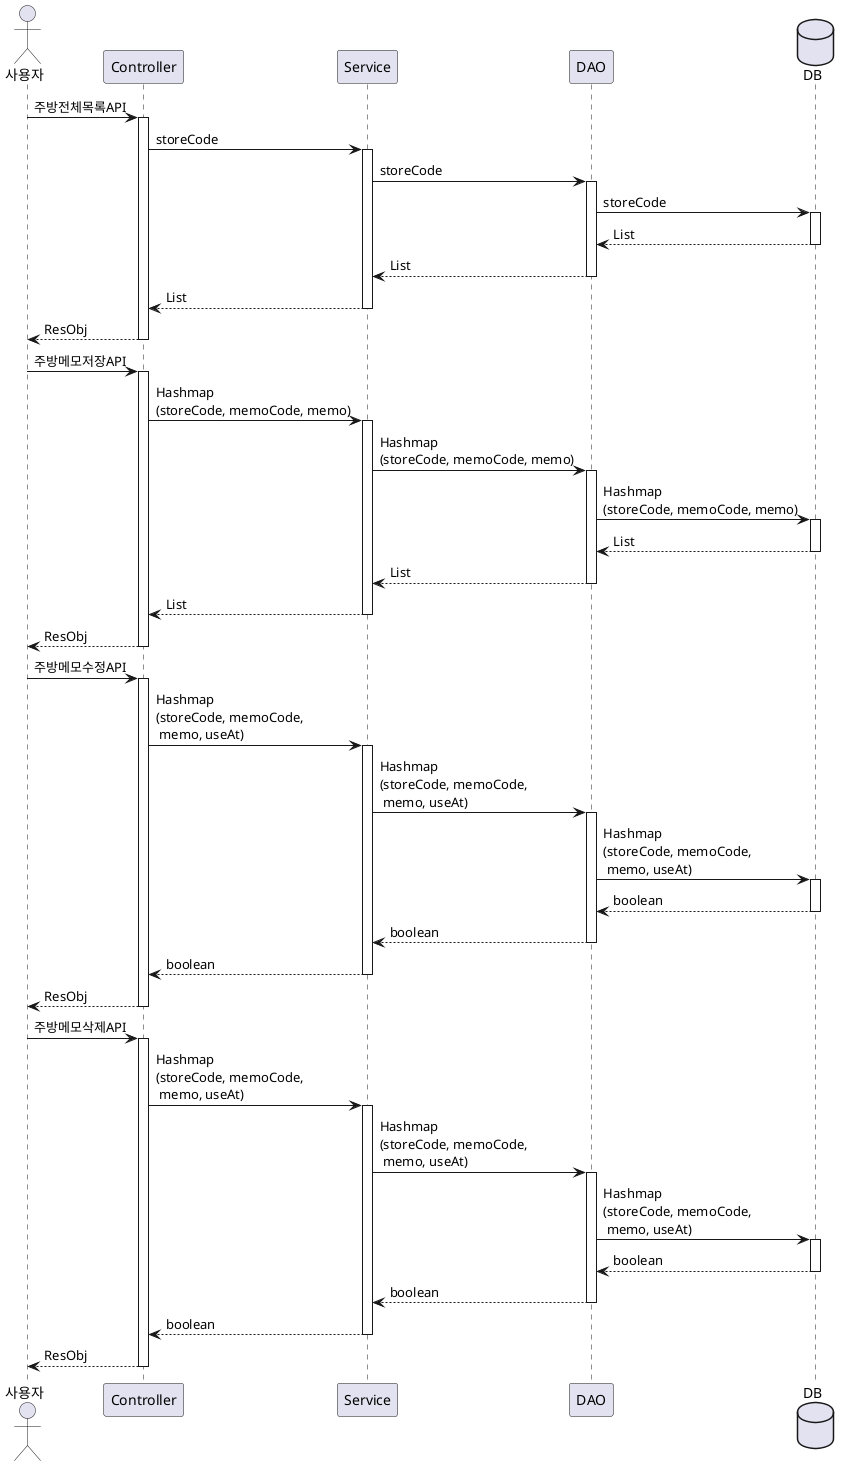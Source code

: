 @startuml Kitchen Memo Sequence

actor "사용자" as user
participant "Controller" as controller
participant "Service" as service
participant "DAO" as dao
database "DB" as db

' 주방전체목록API
user -> controller : 주방전체목록API
activate controller
controller -> service : storeCode
activate service
service -> dao: storeCode
activate dao
dao -> db: storeCode
activate db
dao <-- db: List
deactivate db
service <-- dao: List
deactivate dao
controller <-- service: List
deactivate service
user <-- controller: ResObj
deactivate controller

' 주방메모저장API
user -> controller : 주방메모저장API
activate controller
controller -> service : Hashmap\n(storeCode, memoCode, memo)
activate service
service -> dao:  Hashmap\n(storeCode, memoCode, memo)
activate dao
dao -> db:  Hashmap\n(storeCode, memoCode, memo)
activate db
dao <-- db: List
deactivate db
service <-- dao: List
deactivate dao
controller <-- service: List
deactivate service
user <-- controller: ResObj
deactivate controller

' 주방메모수정API
user -> controller : 주방메모수정API
activate controller
controller -> service :  Hashmap\n(storeCode, memoCode,\n memo, useAt)
activate service
service -> dao: Hashmap\n(storeCode, memoCode,\n memo, useAt)
activate dao
dao -> db: Hashmap\n(storeCode, memoCode,\n memo, useAt)
activate db
dao <-- db: boolean
deactivate db
service <-- dao: boolean
deactivate dao
controller <-- service: boolean
deactivate service
user <-- controller: ResObj
deactivate controller

' 주방메모삭제API
user -> controller : 주방메모삭제API
activate controller
controller -> service :  Hashmap\n(storeCode, memoCode,\n memo, useAt)
activate service
service -> dao: Hashmap\n(storeCode, memoCode,\n memo, useAt)
activate dao
dao -> db: Hashmap\n(storeCode, memoCode,\n memo, useAt)
activate db
dao <-- db: boolean
deactivate db
service <-- dao: boolean
deactivate dao
controller <-- service: boolean
deactivate service
user <-- controller: ResObj
deactivate controller

@enduml